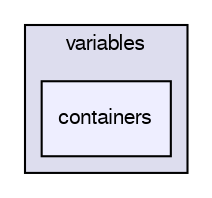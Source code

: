 digraph G {
  compound=true
  node [ fontsize="10", fontname="FreeSans"];
  edge [ labelfontsize="10", labelfontname="FreeSans"];
  subgraph clusterdir_7174228ead128e95c82a2ac9484f5303 {
    graph [ bgcolor="#ddddee", pencolor="black", label="variables" fontname="FreeSans", fontsize="10", URL="dir_7174228ead128e95c82a2ac9484f5303.html"]
  dir_fdea4a4132c232668048e0a227507507 [shape=box, label="containers", style="filled", fillcolor="#eeeeff", pencolor="black", URL="dir_fdea4a4132c232668048e0a227507507.html"];
  }
}
